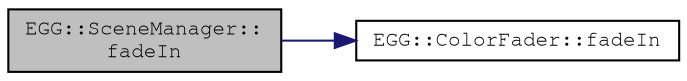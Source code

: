 digraph "EGG::SceneManager::fadeIn"
{
 // LATEX_PDF_SIZE
  edge [fontname="FreeMono",fontsize="10",labelfontname="FreeMono",labelfontsize="10"];
  node [fontname="FreeMono",fontsize="10",shape=record];
  rankdir="LR";
  Node1 [label="EGG::SceneManager::\lfadeIn",height=0.2,width=0.4,color="black", fillcolor="grey75", style="filled", fontcolor="black",tooltip="Fade into the scene."];
  Node1 -> Node2 [color="midnightblue",fontsize="10",style="solid",fontname="FreeMono"];
  Node2 [label="EGG::ColorFader::fadeIn",height=0.2,width=0.4,color="black", fillcolor="white", style="filled",URL="$class_e_g_g_1_1_color_fader.html#af0ab2d26c8f6e61f936f1d71d5189580",tooltip="Fade in from pure blacked-out."];
}
